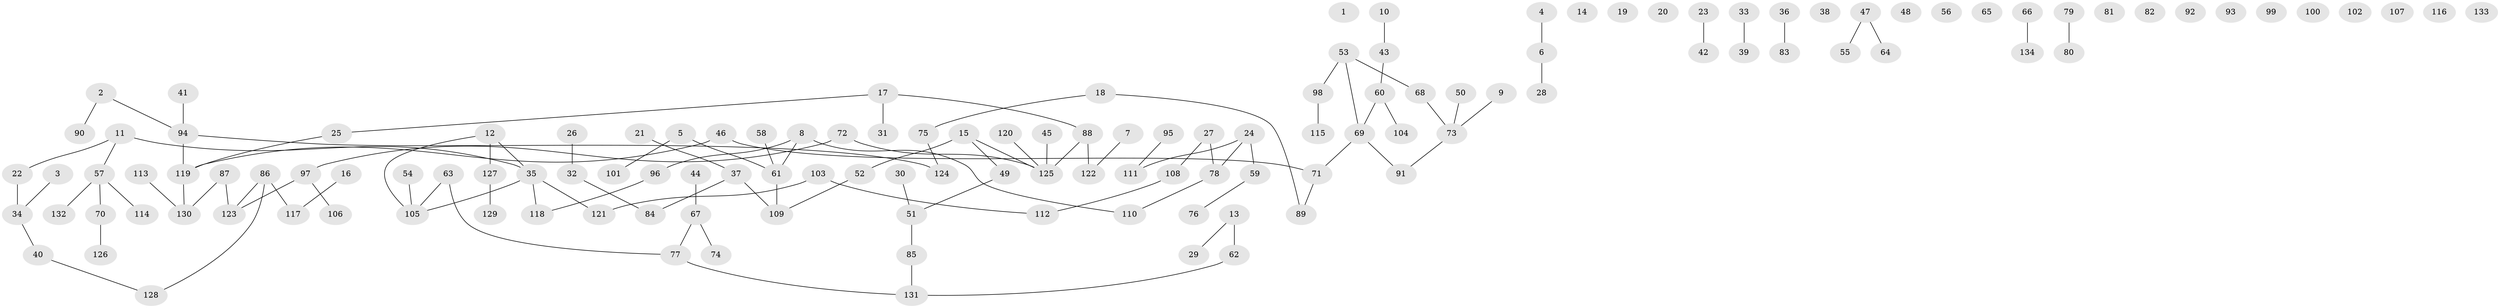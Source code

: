 // coarse degree distribution, {0: 0.625, 3: 0.15, 1: 0.15, 4: 0.025, 2: 0.05}
// Generated by graph-tools (version 1.1) at 2025/42/03/04/25 21:42:21]
// undirected, 134 vertices, 115 edges
graph export_dot {
graph [start="1"]
  node [color=gray90,style=filled];
  1;
  2;
  3;
  4;
  5;
  6;
  7;
  8;
  9;
  10;
  11;
  12;
  13;
  14;
  15;
  16;
  17;
  18;
  19;
  20;
  21;
  22;
  23;
  24;
  25;
  26;
  27;
  28;
  29;
  30;
  31;
  32;
  33;
  34;
  35;
  36;
  37;
  38;
  39;
  40;
  41;
  42;
  43;
  44;
  45;
  46;
  47;
  48;
  49;
  50;
  51;
  52;
  53;
  54;
  55;
  56;
  57;
  58;
  59;
  60;
  61;
  62;
  63;
  64;
  65;
  66;
  67;
  68;
  69;
  70;
  71;
  72;
  73;
  74;
  75;
  76;
  77;
  78;
  79;
  80;
  81;
  82;
  83;
  84;
  85;
  86;
  87;
  88;
  89;
  90;
  91;
  92;
  93;
  94;
  95;
  96;
  97;
  98;
  99;
  100;
  101;
  102;
  103;
  104;
  105;
  106;
  107;
  108;
  109;
  110;
  111;
  112;
  113;
  114;
  115;
  116;
  117;
  118;
  119;
  120;
  121;
  122;
  123;
  124;
  125;
  126;
  127;
  128;
  129;
  130;
  131;
  132;
  133;
  134;
  2 -- 90;
  2 -- 94;
  3 -- 34;
  4 -- 6;
  5 -- 61;
  5 -- 101;
  6 -- 28;
  7 -- 122;
  8 -- 61;
  8 -- 96;
  8 -- 110;
  9 -- 73;
  10 -- 43;
  11 -- 22;
  11 -- 35;
  11 -- 57;
  12 -- 35;
  12 -- 105;
  12 -- 127;
  13 -- 29;
  13 -- 62;
  15 -- 49;
  15 -- 52;
  15 -- 125;
  16 -- 117;
  17 -- 25;
  17 -- 31;
  17 -- 88;
  18 -- 75;
  18 -- 89;
  21 -- 37;
  22 -- 34;
  23 -- 42;
  24 -- 59;
  24 -- 78;
  24 -- 111;
  25 -- 119;
  26 -- 32;
  27 -- 78;
  27 -- 108;
  30 -- 51;
  32 -- 84;
  33 -- 39;
  34 -- 40;
  35 -- 105;
  35 -- 118;
  35 -- 121;
  36 -- 83;
  37 -- 84;
  37 -- 109;
  40 -- 128;
  41 -- 94;
  43 -- 60;
  44 -- 67;
  45 -- 125;
  46 -- 71;
  46 -- 119;
  47 -- 55;
  47 -- 64;
  49 -- 51;
  50 -- 73;
  51 -- 85;
  52 -- 109;
  53 -- 68;
  53 -- 69;
  53 -- 98;
  54 -- 105;
  57 -- 70;
  57 -- 114;
  57 -- 132;
  58 -- 61;
  59 -- 76;
  60 -- 69;
  60 -- 104;
  61 -- 109;
  62 -- 131;
  63 -- 77;
  63 -- 105;
  66 -- 134;
  67 -- 74;
  67 -- 77;
  68 -- 73;
  69 -- 71;
  69 -- 91;
  70 -- 126;
  71 -- 89;
  72 -- 97;
  72 -- 125;
  73 -- 91;
  75 -- 124;
  77 -- 131;
  78 -- 110;
  79 -- 80;
  85 -- 131;
  86 -- 117;
  86 -- 123;
  86 -- 128;
  87 -- 123;
  87 -- 130;
  88 -- 122;
  88 -- 125;
  94 -- 119;
  94 -- 124;
  95 -- 111;
  96 -- 118;
  97 -- 106;
  97 -- 123;
  98 -- 115;
  103 -- 112;
  103 -- 121;
  108 -- 112;
  113 -- 130;
  119 -- 130;
  120 -- 125;
  127 -- 129;
}
